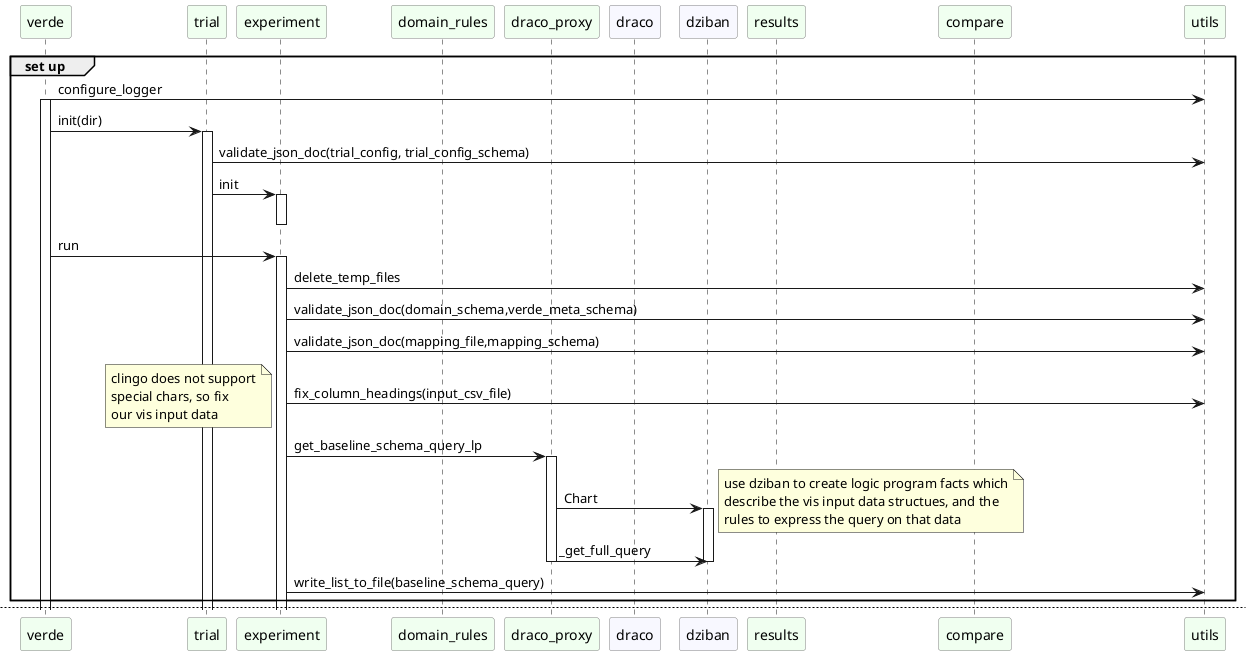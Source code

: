@startuml
skinparam shadowing false

skinparam ParticipantBorderColor gray

participant verde [[https://github.com/trubens71/verde/blob/master/scripts/verde.py]] #Honeydew
participant trial [[https://github.com/trubens71/verde/blob/master/src/trial.py]] #Honeydew
participant experiment [[https://github.com/trubens71/verde/blob/master/src/experiment.py]] #Honeydew
participant domain_rules [[https://github.com/trubens71/verde/blob/master/src/domain_rules.py]] #Honeydew
participant draco_proxy [[https://github.com/trubens71/verde/blob/master/src/draco_proxy.py]] #Honeydew
participant draco [[https://github.com/uwdata/draco]] #GhostWhite
participant dziban [[https://github.com/uwdata/dziban]] #GhostWhite
participant results [[https://github.com/trubens71/verde/blob/master/src/results.py]] #Honeydew
participant compare [[https://github.com/trubens71/verde/blob/master/src/compare.py]] #Honeydew
participant utils [[https://github.com/trubens71/verde/blob/master/src/utils.py]] #Honeydew

group set up
verde->utils [[https://github.com/trubens71/verde/blob/e3e62bc0e99533f67f17d23f406d6f08fca4a210/src/utils.py#L186]] : configure_logger
activate verde
verde->trial: init(dir)
activate trial
trial->utils: validate_json_doc(trial_config, trial_config_schema)
trial->experiment: init
activate experiment
deactivate experiment
verde->experiment: run
activate experiment
experiment->utils: delete_temp_files
experiment->utils: validate_json_doc(domain_schema,verde_meta_schema)
experiment->utils: validate_json_doc(mapping_file,mapping_schema)
experiment->utils: fix_column_headings(input_csv_file)
note left
clingo does not support
special chars, so fix
our vis input data
end note
experiment->draco_proxy: get_baseline_schema_query_lp
activate draco_proxy
draco_proxy->dziban: Chart
note right
use dziban to create logic program facts which
describe the vis input data structues, and the
rules to express the query on that data
endnote
activate dziban
draco_proxy->dziban: _get_full_query
deactivate dziban
deactivate draco_proxy
experiment->utils: write_list_to_file(baseline_schema_query)
end

newpage

group generate verde domain specific rules
experiment->domain_rules: create_verde_rules_lp
activate domain_rules
note right
rule implementations are described
in the body of the report
end note
domain_rules->utils: write_list_to_file(verde_schema_rules_query)
deactivate domain_rules
end

activate experiment

group get baseline draco visualisations
experiment->results: get_vis_results(baseline_schema_query_lp)
activate results
results->results: get_lp_files
note right
draco knowledge base (lp's) of visualisation
hard and soft rules and their weights
end note
results->results: write_full_lp
results->utils: write_list_to_file(baseline_full_lp)
results->draco_proxy: run_draco
activate draco_proxy
draco_proxy->draco: run
activate draco
note right
passes lp to clingo and captures
output as python objects
end note
deactivate draco
deactivate draco_proxy
results->results: write_results_json
note right
contains all ranked models, vis proprties,
and soft rule violations
end note
results->draco_proxy: get_vega_lite_spec
note left
use draco to turn vis properties
into a valid vega-lite specs,
however we have to take care of
new properties introduced by verde
 (sort, colours and schemes)
end note
activate draco_proxy
draco_proxy->draco: as_vl
activate draco
draco->draco: asp2vl
note right
javascript
end note
deactivate draco
deactivate draco_proxy
results->results: write_results_vegalite
deactivate results
end

newpage

group get verde enhanced visualisations (similar pattern to above)
experiment->results: get_vis_results(verde_schema_rules_query_lp)
activate results
note right: now with verde domain specific rules
results->results: get_overridden_lp_files
note right
verde overrides some
draco baseline constraints
end note
results->results: write_full_lp
results->utils: write_list_to_file(verde_full_lp)
results->draco_proxy: run_draco
activate draco_proxy
activate draco
draco_proxy->draco: run
deactivate draco
deactivate draco_proxy
results->results: write_results_json
activate draco_proxy
results->draco_proxy: get_vega_lite_spec
draco_proxy->draco: as_vl
activate draco
draco->draco: asp2vl
deactivate draco
deactivate draco_proxy
results->results: write_results_vegalite
deactivate results
end

group analyse results
experiment->results: make_vegalite_concat
activate results
results->utils: validate_json_doc(vegalite_concat, vegalite_schema)
note left
confirm all visualisations are valid
end note
results->compare: compare_baseline_to_verde
activate compare
compare->compare: compare_specs
compare->compare: create_exploratory_visualisation
deactivate compare
deactivate results
deactivate experiment
verde->trial: exec_regression_test
deactivate trial
note right: compare all output files to previous good run
deactivate verde
end

@enduml

